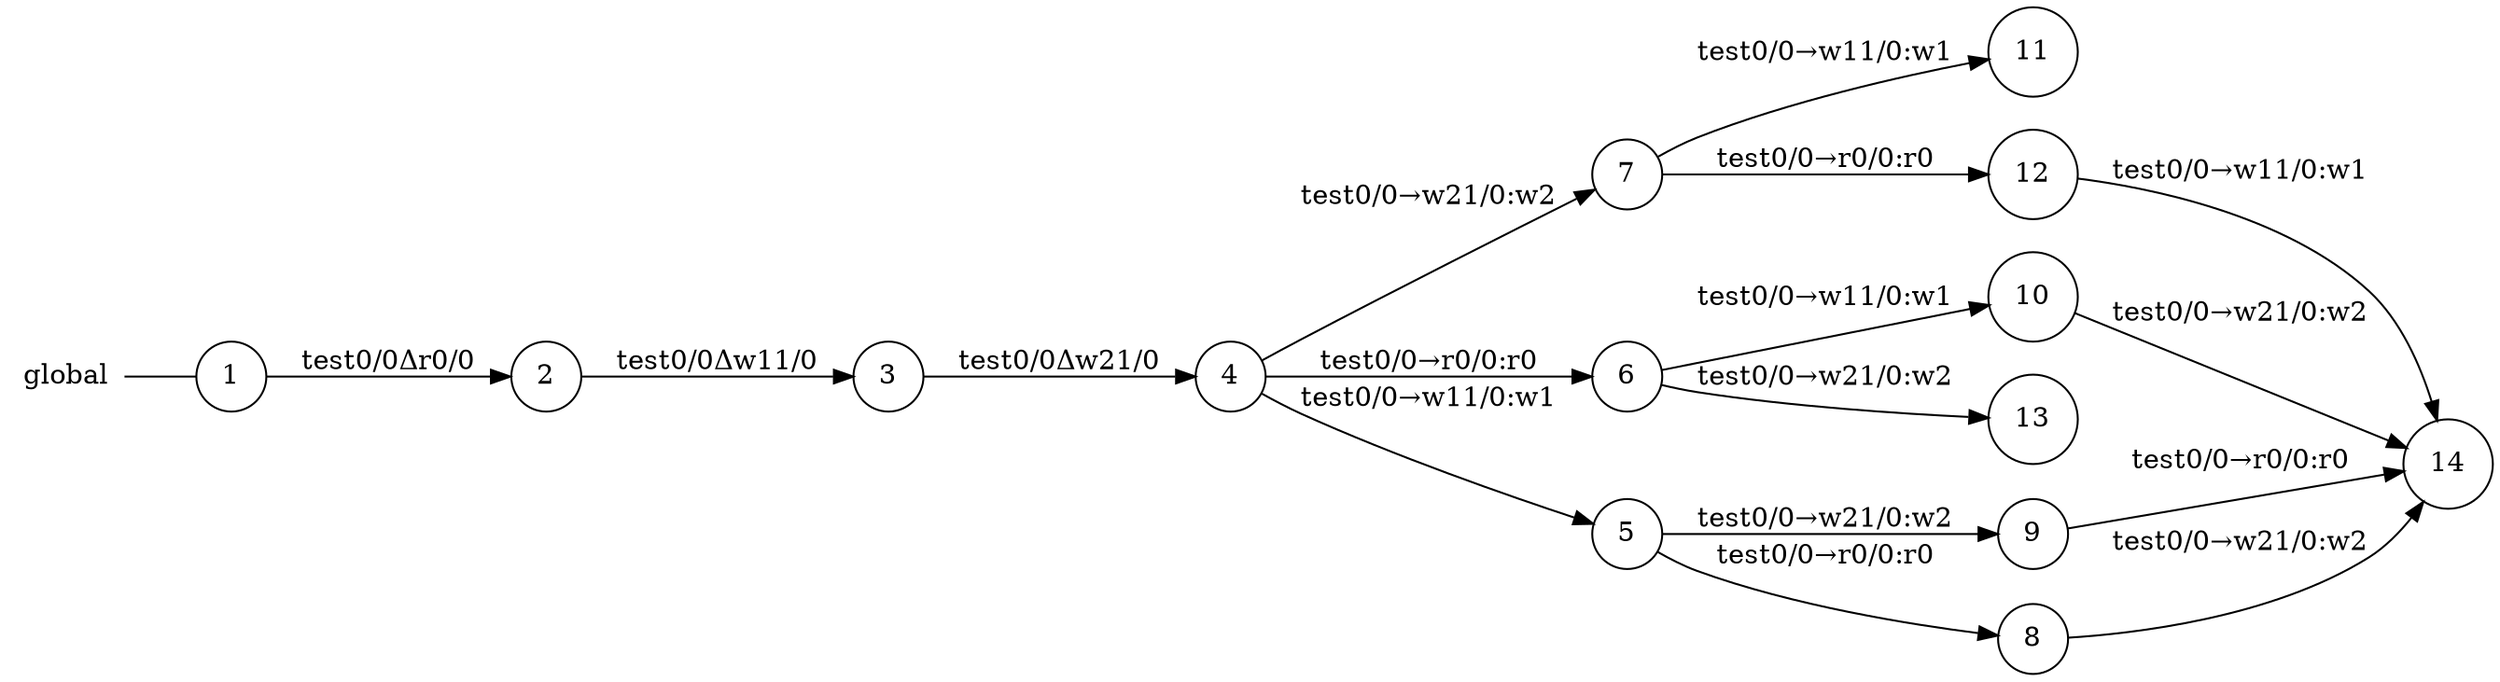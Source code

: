 digraph global {
	rankdir="LR";
	n_0 [label="global", shape="plaintext"];
	n_1 [id="15", shape=circle, label="9"];
	n_2 [id="12", shape=circle, label="8"];
	n_3 [id="11", shape=circle, label="7"];
	n_4 [id="17", shape=circle, label="11"];
	n_5 [id="18", shape=circle, label="4"];
	n_6 [id="14", shape=circle, label="10"];
	n_7 [id="13", shape=circle, label="13"];
	n_8 [id="10", shape=circle, label="12"];
	n_9 [id="1", shape=circle, label="1"];
	n_0 -> n_9 [arrowhead=none];
	n_10 [id="9", shape=circle, label="6"];
	n_11 [id="2", shape=circle, label="14"];
	n_12 [id="7", shape=circle, label="3"];
	n_13 [id="3", shape=circle, label="2"];
	n_14 [id="16", shape=circle, label="5"];

	n_5 -> n_14 [id="[$e|1]", label="test0/0→w11/0:w1"];
	n_9 -> n_13 [id="[$e|13]", label="test0/0Δr0/0"];
	n_2 -> n_11 [id="[$e|23]", label="test0/0→w21/0:w2"];
	n_3 -> n_8 [id="[$e|9]", label="test0/0→r0/0:r0"];
	n_13 -> n_12 [id="[$e|8]", label="test0/0Δw11/0"];
	n_14 -> n_2 [id="[$e|2]", label="test0/0→r0/0:r0"];
	n_12 -> n_5 [id="[$e|6]", label="test0/0Δw21/0"];
	n_5 -> n_10 [id="[$e|0]", label="test0/0→r0/0:r0"];
	n_10 -> n_6 [id="[$e|4]", label="test0/0→w11/0:w1"];
	n_5 -> n_3 [id="[$e|16]", label="test0/0→w21/0:w2"];
	n_8 -> n_11 [id="[$e|5]", label="test0/0→w11/0:w1"];
	n_10 -> n_7 [id="[$e|14]", label="test0/0→w21/0:w2"];
	n_6 -> n_11 [id="[$e|22]", label="test0/0→w21/0:w2"];
	n_14 -> n_1 [id="[$e|12]", label="test0/0→w21/0:w2"];
	n_1 -> n_11 [id="[$e|19]", label="test0/0→r0/0:r0"];
	n_3 -> n_4 [id="[$e|10]", label="test0/0→w11/0:w1"];
}
